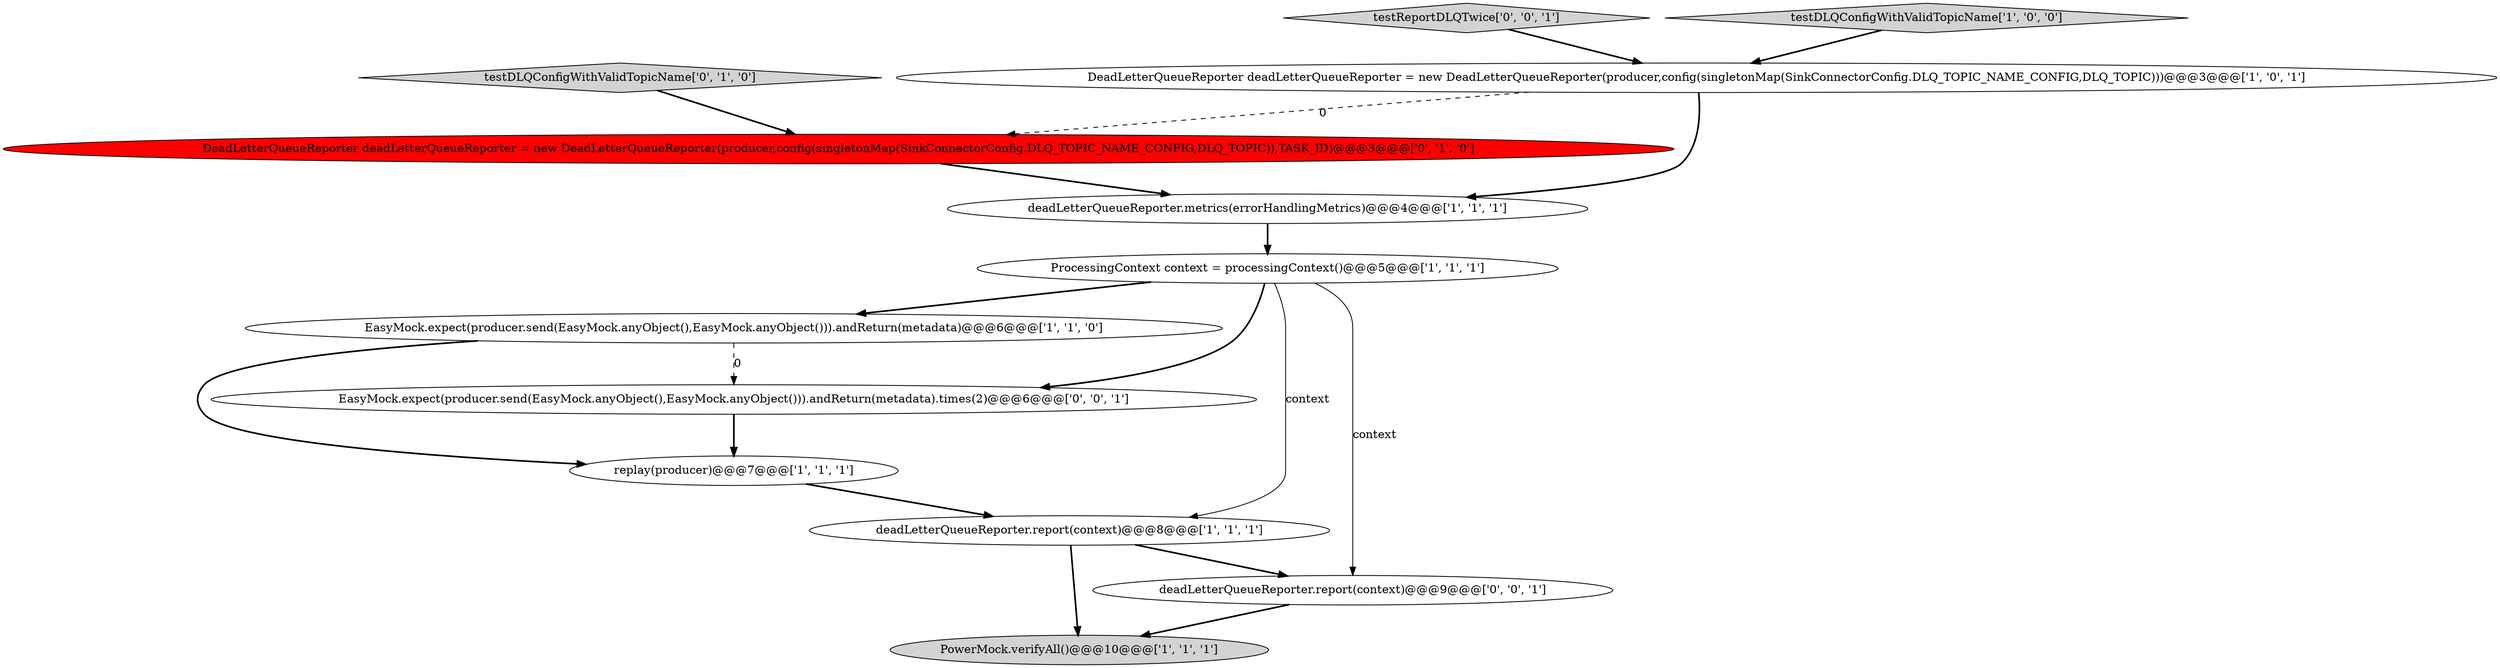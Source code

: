 digraph {
0 [style = filled, label = "replay(producer)@@@7@@@['1', '1', '1']", fillcolor = white, shape = ellipse image = "AAA0AAABBB1BBB"];
8 [style = filled, label = "DeadLetterQueueReporter deadLetterQueueReporter = new DeadLetterQueueReporter(producer,config(singletonMap(SinkConnectorConfig.DLQ_TOPIC_NAME_CONFIG,DLQ_TOPIC)),TASK_ID)@@@3@@@['0', '1', '0']", fillcolor = red, shape = ellipse image = "AAA1AAABBB2BBB"];
9 [style = filled, label = "testDLQConfigWithValidTopicName['0', '1', '0']", fillcolor = lightgray, shape = diamond image = "AAA0AAABBB2BBB"];
6 [style = filled, label = "EasyMock.expect(producer.send(EasyMock.anyObject(),EasyMock.anyObject())).andReturn(metadata)@@@6@@@['1', '1', '0']", fillcolor = white, shape = ellipse image = "AAA0AAABBB1BBB"];
5 [style = filled, label = "deadLetterQueueReporter.metrics(errorHandlingMetrics)@@@4@@@['1', '1', '1']", fillcolor = white, shape = ellipse image = "AAA0AAABBB1BBB"];
11 [style = filled, label = "testReportDLQTwice['0', '0', '1']", fillcolor = lightgray, shape = diamond image = "AAA0AAABBB3BBB"];
12 [style = filled, label = "EasyMock.expect(producer.send(EasyMock.anyObject(),EasyMock.anyObject())).andReturn(metadata).times(2)@@@6@@@['0', '0', '1']", fillcolor = white, shape = ellipse image = "AAA0AAABBB3BBB"];
3 [style = filled, label = "DeadLetterQueueReporter deadLetterQueueReporter = new DeadLetterQueueReporter(producer,config(singletonMap(SinkConnectorConfig.DLQ_TOPIC_NAME_CONFIG,DLQ_TOPIC)))@@@3@@@['1', '0', '1']", fillcolor = white, shape = ellipse image = "AAA0AAABBB1BBB"];
10 [style = filled, label = "deadLetterQueueReporter.report(context)@@@9@@@['0', '0', '1']", fillcolor = white, shape = ellipse image = "AAA0AAABBB3BBB"];
2 [style = filled, label = "testDLQConfigWithValidTopicName['1', '0', '0']", fillcolor = lightgray, shape = diamond image = "AAA0AAABBB1BBB"];
7 [style = filled, label = "PowerMock.verifyAll()@@@10@@@['1', '1', '1']", fillcolor = lightgray, shape = ellipse image = "AAA0AAABBB1BBB"];
1 [style = filled, label = "deadLetterQueueReporter.report(context)@@@8@@@['1', '1', '1']", fillcolor = white, shape = ellipse image = "AAA0AAABBB1BBB"];
4 [style = filled, label = "ProcessingContext context = processingContext()@@@5@@@['1', '1', '1']", fillcolor = white, shape = ellipse image = "AAA0AAABBB1BBB"];
4->12 [style = bold, label=""];
3->8 [style = dashed, label="0"];
3->5 [style = bold, label=""];
6->0 [style = bold, label=""];
8->5 [style = bold, label=""];
4->10 [style = solid, label="context"];
9->8 [style = bold, label=""];
1->10 [style = bold, label=""];
4->6 [style = bold, label=""];
1->7 [style = bold, label=""];
0->1 [style = bold, label=""];
12->0 [style = bold, label=""];
10->7 [style = bold, label=""];
11->3 [style = bold, label=""];
5->4 [style = bold, label=""];
2->3 [style = bold, label=""];
4->1 [style = solid, label="context"];
6->12 [style = dashed, label="0"];
}
